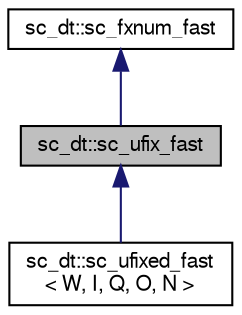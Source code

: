 digraph "sc_dt::sc_ufix_fast"
{
  edge [fontname="FreeSans",fontsize="10",labelfontname="FreeSans",labelfontsize="10"];
  node [fontname="FreeSans",fontsize="10",shape=record];
  Node0 [label="sc_dt::sc_ufix_fast",height=0.2,width=0.4,color="black", fillcolor="grey75", style="filled", fontcolor="black"];
  Node1 -> Node0 [dir="back",color="midnightblue",fontsize="10",style="solid",fontname="FreeSans"];
  Node1 [label="sc_dt::sc_fxnum_fast",height=0.2,width=0.4,color="black", fillcolor="white", style="filled",URL="$a01564.html"];
  Node0 -> Node2 [dir="back",color="midnightblue",fontsize="10",style="solid",fontname="FreeSans"];
  Node2 [label="sc_dt::sc_ufixed_fast\l\< W, I, Q, O, N \>",height=0.2,width=0.4,color="black", fillcolor="white", style="filled",URL="$a01608.html"];
}

